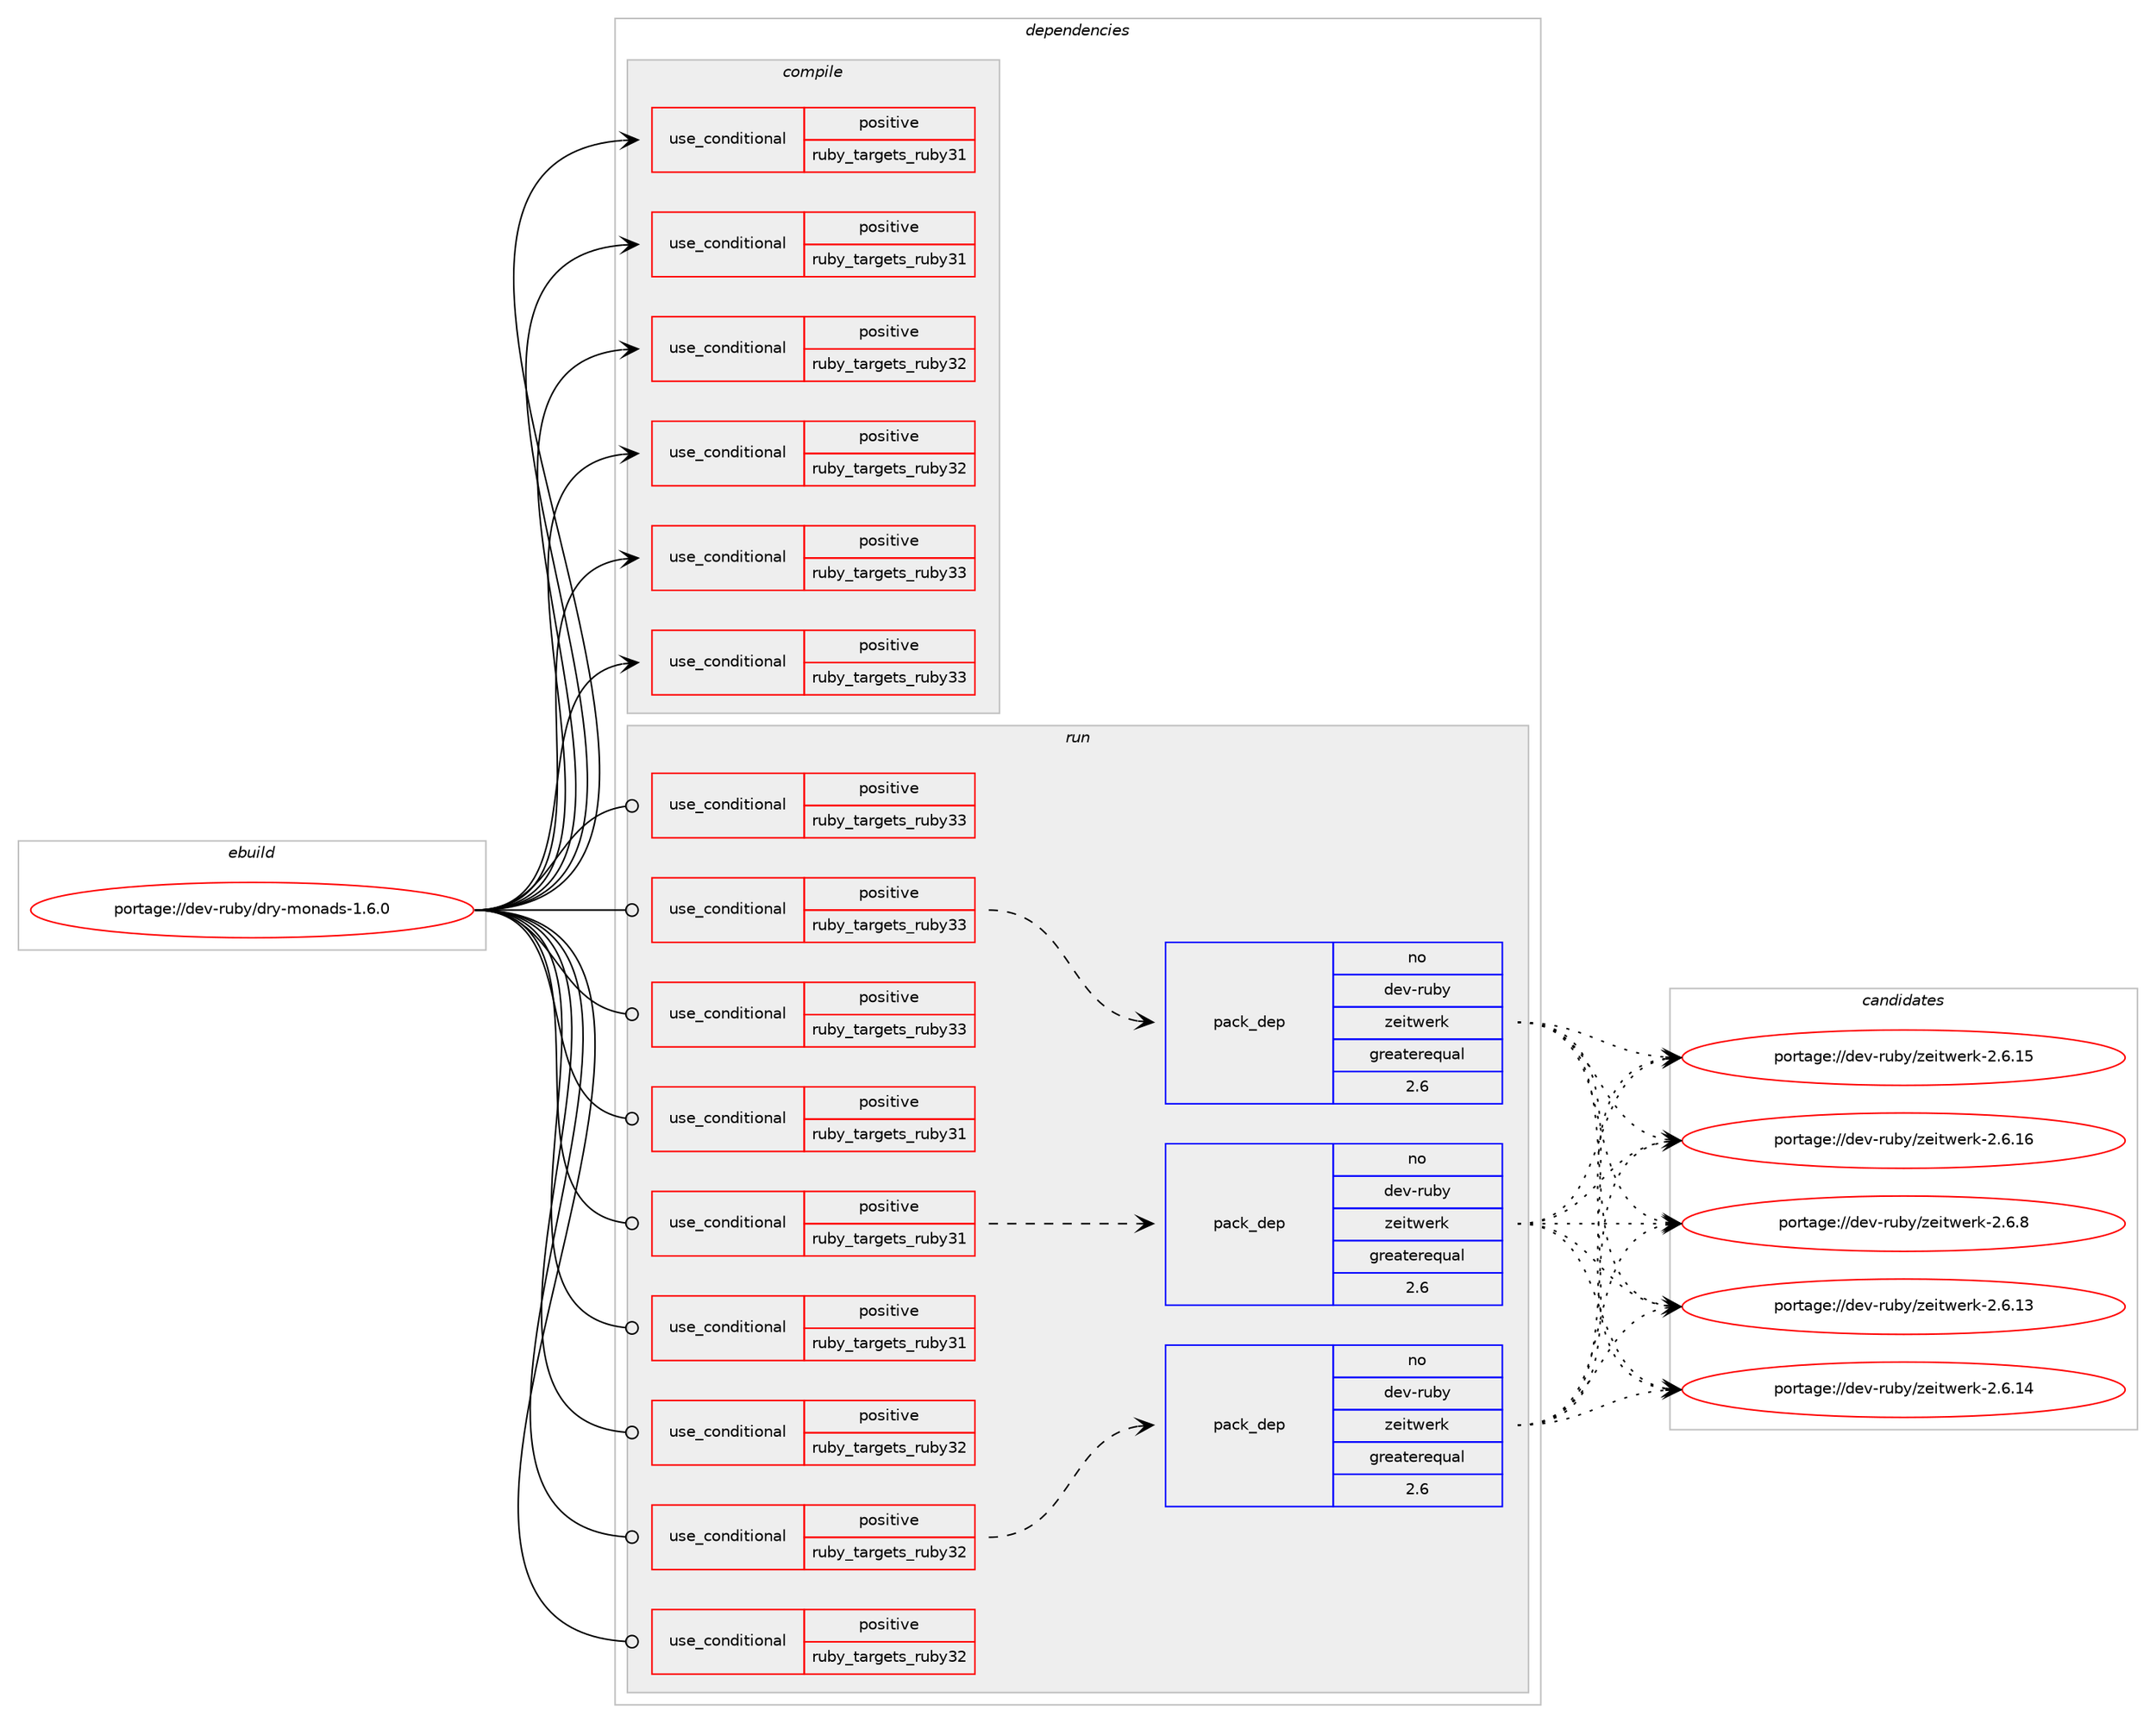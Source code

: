 digraph prolog {

# *************
# Graph options
# *************

newrank=true;
concentrate=true;
compound=true;
graph [rankdir=LR,fontname=Helvetica,fontsize=10,ranksep=1.5];#, ranksep=2.5, nodesep=0.2];
edge  [arrowhead=vee];
node  [fontname=Helvetica,fontsize=10];

# **********
# The ebuild
# **********

subgraph cluster_leftcol {
color=gray;
rank=same;
label=<<i>ebuild</i>>;
id [label="portage://dev-ruby/dry-monads-1.6.0", color=red, width=4, href="../dev-ruby/dry-monads-1.6.0.svg"];
}

# ****************
# The dependencies
# ****************

subgraph cluster_midcol {
color=gray;
label=<<i>dependencies</i>>;
subgraph cluster_compile {
fillcolor="#eeeeee";
style=filled;
label=<<i>compile</i>>;
subgraph cond45648 {
dependency92657 [label=<<TABLE BORDER="0" CELLBORDER="1" CELLSPACING="0" CELLPADDING="4"><TR><TD ROWSPAN="3" CELLPADDING="10">use_conditional</TD></TR><TR><TD>positive</TD></TR><TR><TD>ruby_targets_ruby31</TD></TR></TABLE>>, shape=none, color=red];
# *** BEGIN UNKNOWN DEPENDENCY TYPE (TODO) ***
# dependency92657 -> package_dependency(portage://dev-ruby/dry-monads-1.6.0,install,no,dev-lang,ruby,none,[,,],[slot(3.1)],[])
# *** END UNKNOWN DEPENDENCY TYPE (TODO) ***

}
id:e -> dependency92657:w [weight=20,style="solid",arrowhead="vee"];
subgraph cond45649 {
dependency92658 [label=<<TABLE BORDER="0" CELLBORDER="1" CELLSPACING="0" CELLPADDING="4"><TR><TD ROWSPAN="3" CELLPADDING="10">use_conditional</TD></TR><TR><TD>positive</TD></TR><TR><TD>ruby_targets_ruby31</TD></TR></TABLE>>, shape=none, color=red];
# *** BEGIN UNKNOWN DEPENDENCY TYPE (TODO) ***
# dependency92658 -> package_dependency(portage://dev-ruby/dry-monads-1.6.0,install,no,virtual,rubygems,none,[,,],[],[use(enable(ruby_targets_ruby31),negative)])
# *** END UNKNOWN DEPENDENCY TYPE (TODO) ***

}
id:e -> dependency92658:w [weight=20,style="solid",arrowhead="vee"];
subgraph cond45650 {
dependency92659 [label=<<TABLE BORDER="0" CELLBORDER="1" CELLSPACING="0" CELLPADDING="4"><TR><TD ROWSPAN="3" CELLPADDING="10">use_conditional</TD></TR><TR><TD>positive</TD></TR><TR><TD>ruby_targets_ruby32</TD></TR></TABLE>>, shape=none, color=red];
# *** BEGIN UNKNOWN DEPENDENCY TYPE (TODO) ***
# dependency92659 -> package_dependency(portage://dev-ruby/dry-monads-1.6.0,install,no,dev-lang,ruby,none,[,,],[slot(3.2)],[])
# *** END UNKNOWN DEPENDENCY TYPE (TODO) ***

}
id:e -> dependency92659:w [weight=20,style="solid",arrowhead="vee"];
subgraph cond45651 {
dependency92660 [label=<<TABLE BORDER="0" CELLBORDER="1" CELLSPACING="0" CELLPADDING="4"><TR><TD ROWSPAN="3" CELLPADDING="10">use_conditional</TD></TR><TR><TD>positive</TD></TR><TR><TD>ruby_targets_ruby32</TD></TR></TABLE>>, shape=none, color=red];
# *** BEGIN UNKNOWN DEPENDENCY TYPE (TODO) ***
# dependency92660 -> package_dependency(portage://dev-ruby/dry-monads-1.6.0,install,no,virtual,rubygems,none,[,,],[],[use(enable(ruby_targets_ruby32),negative)])
# *** END UNKNOWN DEPENDENCY TYPE (TODO) ***

}
id:e -> dependency92660:w [weight=20,style="solid",arrowhead="vee"];
subgraph cond45652 {
dependency92661 [label=<<TABLE BORDER="0" CELLBORDER="1" CELLSPACING="0" CELLPADDING="4"><TR><TD ROWSPAN="3" CELLPADDING="10">use_conditional</TD></TR><TR><TD>positive</TD></TR><TR><TD>ruby_targets_ruby33</TD></TR></TABLE>>, shape=none, color=red];
# *** BEGIN UNKNOWN DEPENDENCY TYPE (TODO) ***
# dependency92661 -> package_dependency(portage://dev-ruby/dry-monads-1.6.0,install,no,dev-lang,ruby,none,[,,],[slot(3.3)],[])
# *** END UNKNOWN DEPENDENCY TYPE (TODO) ***

}
id:e -> dependency92661:w [weight=20,style="solid",arrowhead="vee"];
subgraph cond45653 {
dependency92662 [label=<<TABLE BORDER="0" CELLBORDER="1" CELLSPACING="0" CELLPADDING="4"><TR><TD ROWSPAN="3" CELLPADDING="10">use_conditional</TD></TR><TR><TD>positive</TD></TR><TR><TD>ruby_targets_ruby33</TD></TR></TABLE>>, shape=none, color=red];
# *** BEGIN UNKNOWN DEPENDENCY TYPE (TODO) ***
# dependency92662 -> package_dependency(portage://dev-ruby/dry-monads-1.6.0,install,no,virtual,rubygems,none,[,,],[],[use(enable(ruby_targets_ruby33),negative)])
# *** END UNKNOWN DEPENDENCY TYPE (TODO) ***

}
id:e -> dependency92662:w [weight=20,style="solid",arrowhead="vee"];
}
subgraph cluster_compileandrun {
fillcolor="#eeeeee";
style=filled;
label=<<i>compile and run</i>>;
}
subgraph cluster_run {
fillcolor="#eeeeee";
style=filled;
label=<<i>run</i>>;
subgraph cond45654 {
dependency92663 [label=<<TABLE BORDER="0" CELLBORDER="1" CELLSPACING="0" CELLPADDING="4"><TR><TD ROWSPAN="3" CELLPADDING="10">use_conditional</TD></TR><TR><TD>positive</TD></TR><TR><TD>ruby_targets_ruby31</TD></TR></TABLE>>, shape=none, color=red];
# *** BEGIN UNKNOWN DEPENDENCY TYPE (TODO) ***
# dependency92663 -> package_dependency(portage://dev-ruby/dry-monads-1.6.0,run,no,dev-lang,ruby,none,[,,],[slot(3.1)],[])
# *** END UNKNOWN DEPENDENCY TYPE (TODO) ***

}
id:e -> dependency92663:w [weight=20,style="solid",arrowhead="odot"];
subgraph cond45655 {
dependency92664 [label=<<TABLE BORDER="0" CELLBORDER="1" CELLSPACING="0" CELLPADDING="4"><TR><TD ROWSPAN="3" CELLPADDING="10">use_conditional</TD></TR><TR><TD>positive</TD></TR><TR><TD>ruby_targets_ruby31</TD></TR></TABLE>>, shape=none, color=red];
# *** BEGIN UNKNOWN DEPENDENCY TYPE (TODO) ***
# dependency92664 -> package_dependency(portage://dev-ruby/dry-monads-1.6.0,run,no,dev-ruby,concurrent-ruby,none,[,,],[slot(1)],[use(enable(ruby_targets_ruby31),negative)])
# *** END UNKNOWN DEPENDENCY TYPE (TODO) ***

# *** BEGIN UNKNOWN DEPENDENCY TYPE (TODO) ***
# dependency92664 -> package_dependency(portage://dev-ruby/dry-monads-1.6.0,run,no,dev-ruby,dry-core,none,[,,],[slot(1)],[use(enable(ruby_targets_ruby31),negative)])
# *** END UNKNOWN DEPENDENCY TYPE (TODO) ***

subgraph pack45744 {
dependency92665 [label=<<TABLE BORDER="0" CELLBORDER="1" CELLSPACING="0" CELLPADDING="4" WIDTH="220"><TR><TD ROWSPAN="6" CELLPADDING="30">pack_dep</TD></TR><TR><TD WIDTH="110">no</TD></TR><TR><TD>dev-ruby</TD></TR><TR><TD>zeitwerk</TD></TR><TR><TD>greaterequal</TD></TR><TR><TD>2.6</TD></TR></TABLE>>, shape=none, color=blue];
}
dependency92664:e -> dependency92665:w [weight=20,style="dashed",arrowhead="vee"];
}
id:e -> dependency92664:w [weight=20,style="solid",arrowhead="odot"];
subgraph cond45656 {
dependency92666 [label=<<TABLE BORDER="0" CELLBORDER="1" CELLSPACING="0" CELLPADDING="4"><TR><TD ROWSPAN="3" CELLPADDING="10">use_conditional</TD></TR><TR><TD>positive</TD></TR><TR><TD>ruby_targets_ruby31</TD></TR></TABLE>>, shape=none, color=red];
# *** BEGIN UNKNOWN DEPENDENCY TYPE (TODO) ***
# dependency92666 -> package_dependency(portage://dev-ruby/dry-monads-1.6.0,run,no,virtual,rubygems,none,[,,],[],[use(enable(ruby_targets_ruby31),negative)])
# *** END UNKNOWN DEPENDENCY TYPE (TODO) ***

}
id:e -> dependency92666:w [weight=20,style="solid",arrowhead="odot"];
subgraph cond45657 {
dependency92667 [label=<<TABLE BORDER="0" CELLBORDER="1" CELLSPACING="0" CELLPADDING="4"><TR><TD ROWSPAN="3" CELLPADDING="10">use_conditional</TD></TR><TR><TD>positive</TD></TR><TR><TD>ruby_targets_ruby32</TD></TR></TABLE>>, shape=none, color=red];
# *** BEGIN UNKNOWN DEPENDENCY TYPE (TODO) ***
# dependency92667 -> package_dependency(portage://dev-ruby/dry-monads-1.6.0,run,no,dev-lang,ruby,none,[,,],[slot(3.2)],[])
# *** END UNKNOWN DEPENDENCY TYPE (TODO) ***

}
id:e -> dependency92667:w [weight=20,style="solid",arrowhead="odot"];
subgraph cond45658 {
dependency92668 [label=<<TABLE BORDER="0" CELLBORDER="1" CELLSPACING="0" CELLPADDING="4"><TR><TD ROWSPAN="3" CELLPADDING="10">use_conditional</TD></TR><TR><TD>positive</TD></TR><TR><TD>ruby_targets_ruby32</TD></TR></TABLE>>, shape=none, color=red];
# *** BEGIN UNKNOWN DEPENDENCY TYPE (TODO) ***
# dependency92668 -> package_dependency(portage://dev-ruby/dry-monads-1.6.0,run,no,dev-ruby,concurrent-ruby,none,[,,],[slot(1)],[use(enable(ruby_targets_ruby32),negative)])
# *** END UNKNOWN DEPENDENCY TYPE (TODO) ***

# *** BEGIN UNKNOWN DEPENDENCY TYPE (TODO) ***
# dependency92668 -> package_dependency(portage://dev-ruby/dry-monads-1.6.0,run,no,dev-ruby,dry-core,none,[,,],[slot(1)],[use(enable(ruby_targets_ruby32),negative)])
# *** END UNKNOWN DEPENDENCY TYPE (TODO) ***

subgraph pack45745 {
dependency92669 [label=<<TABLE BORDER="0" CELLBORDER="1" CELLSPACING="0" CELLPADDING="4" WIDTH="220"><TR><TD ROWSPAN="6" CELLPADDING="30">pack_dep</TD></TR><TR><TD WIDTH="110">no</TD></TR><TR><TD>dev-ruby</TD></TR><TR><TD>zeitwerk</TD></TR><TR><TD>greaterequal</TD></TR><TR><TD>2.6</TD></TR></TABLE>>, shape=none, color=blue];
}
dependency92668:e -> dependency92669:w [weight=20,style="dashed",arrowhead="vee"];
}
id:e -> dependency92668:w [weight=20,style="solid",arrowhead="odot"];
subgraph cond45659 {
dependency92670 [label=<<TABLE BORDER="0" CELLBORDER="1" CELLSPACING="0" CELLPADDING="4"><TR><TD ROWSPAN="3" CELLPADDING="10">use_conditional</TD></TR><TR><TD>positive</TD></TR><TR><TD>ruby_targets_ruby32</TD></TR></TABLE>>, shape=none, color=red];
# *** BEGIN UNKNOWN DEPENDENCY TYPE (TODO) ***
# dependency92670 -> package_dependency(portage://dev-ruby/dry-monads-1.6.0,run,no,virtual,rubygems,none,[,,],[],[use(enable(ruby_targets_ruby32),negative)])
# *** END UNKNOWN DEPENDENCY TYPE (TODO) ***

}
id:e -> dependency92670:w [weight=20,style="solid",arrowhead="odot"];
subgraph cond45660 {
dependency92671 [label=<<TABLE BORDER="0" CELLBORDER="1" CELLSPACING="0" CELLPADDING="4"><TR><TD ROWSPAN="3" CELLPADDING="10">use_conditional</TD></TR><TR><TD>positive</TD></TR><TR><TD>ruby_targets_ruby33</TD></TR></TABLE>>, shape=none, color=red];
# *** BEGIN UNKNOWN DEPENDENCY TYPE (TODO) ***
# dependency92671 -> package_dependency(portage://dev-ruby/dry-monads-1.6.0,run,no,dev-lang,ruby,none,[,,],[slot(3.3)],[])
# *** END UNKNOWN DEPENDENCY TYPE (TODO) ***

}
id:e -> dependency92671:w [weight=20,style="solid",arrowhead="odot"];
subgraph cond45661 {
dependency92672 [label=<<TABLE BORDER="0" CELLBORDER="1" CELLSPACING="0" CELLPADDING="4"><TR><TD ROWSPAN="3" CELLPADDING="10">use_conditional</TD></TR><TR><TD>positive</TD></TR><TR><TD>ruby_targets_ruby33</TD></TR></TABLE>>, shape=none, color=red];
# *** BEGIN UNKNOWN DEPENDENCY TYPE (TODO) ***
# dependency92672 -> package_dependency(portage://dev-ruby/dry-monads-1.6.0,run,no,dev-ruby,concurrent-ruby,none,[,,],[slot(1)],[use(enable(ruby_targets_ruby33),negative)])
# *** END UNKNOWN DEPENDENCY TYPE (TODO) ***

# *** BEGIN UNKNOWN DEPENDENCY TYPE (TODO) ***
# dependency92672 -> package_dependency(portage://dev-ruby/dry-monads-1.6.0,run,no,dev-ruby,dry-core,none,[,,],[slot(1)],[use(enable(ruby_targets_ruby33),negative)])
# *** END UNKNOWN DEPENDENCY TYPE (TODO) ***

subgraph pack45746 {
dependency92673 [label=<<TABLE BORDER="0" CELLBORDER="1" CELLSPACING="0" CELLPADDING="4" WIDTH="220"><TR><TD ROWSPAN="6" CELLPADDING="30">pack_dep</TD></TR><TR><TD WIDTH="110">no</TD></TR><TR><TD>dev-ruby</TD></TR><TR><TD>zeitwerk</TD></TR><TR><TD>greaterequal</TD></TR><TR><TD>2.6</TD></TR></TABLE>>, shape=none, color=blue];
}
dependency92672:e -> dependency92673:w [weight=20,style="dashed",arrowhead="vee"];
}
id:e -> dependency92672:w [weight=20,style="solid",arrowhead="odot"];
subgraph cond45662 {
dependency92674 [label=<<TABLE BORDER="0" CELLBORDER="1" CELLSPACING="0" CELLPADDING="4"><TR><TD ROWSPAN="3" CELLPADDING="10">use_conditional</TD></TR><TR><TD>positive</TD></TR><TR><TD>ruby_targets_ruby33</TD></TR></TABLE>>, shape=none, color=red];
# *** BEGIN UNKNOWN DEPENDENCY TYPE (TODO) ***
# dependency92674 -> package_dependency(portage://dev-ruby/dry-monads-1.6.0,run,no,virtual,rubygems,none,[,,],[],[use(enable(ruby_targets_ruby33),negative)])
# *** END UNKNOWN DEPENDENCY TYPE (TODO) ***

}
id:e -> dependency92674:w [weight=20,style="solid",arrowhead="odot"];
}
}

# **************
# The candidates
# **************

subgraph cluster_choices {
rank=same;
color=gray;
label=<<i>candidates</i>>;

subgraph choice45744 {
color=black;
nodesep=1;
choice10010111845114117981214712210110511611910111410745504654464951 [label="portage://dev-ruby/zeitwerk-2.6.13", color=red, width=4,href="../dev-ruby/zeitwerk-2.6.13.svg"];
choice10010111845114117981214712210110511611910111410745504654464952 [label="portage://dev-ruby/zeitwerk-2.6.14", color=red, width=4,href="../dev-ruby/zeitwerk-2.6.14.svg"];
choice10010111845114117981214712210110511611910111410745504654464953 [label="portage://dev-ruby/zeitwerk-2.6.15", color=red, width=4,href="../dev-ruby/zeitwerk-2.6.15.svg"];
choice10010111845114117981214712210110511611910111410745504654464954 [label="portage://dev-ruby/zeitwerk-2.6.16", color=red, width=4,href="../dev-ruby/zeitwerk-2.6.16.svg"];
choice100101118451141179812147122101105116119101114107455046544656 [label="portage://dev-ruby/zeitwerk-2.6.8", color=red, width=4,href="../dev-ruby/zeitwerk-2.6.8.svg"];
dependency92665:e -> choice10010111845114117981214712210110511611910111410745504654464951:w [style=dotted,weight="100"];
dependency92665:e -> choice10010111845114117981214712210110511611910111410745504654464952:w [style=dotted,weight="100"];
dependency92665:e -> choice10010111845114117981214712210110511611910111410745504654464953:w [style=dotted,weight="100"];
dependency92665:e -> choice10010111845114117981214712210110511611910111410745504654464954:w [style=dotted,weight="100"];
dependency92665:e -> choice100101118451141179812147122101105116119101114107455046544656:w [style=dotted,weight="100"];
}
subgraph choice45745 {
color=black;
nodesep=1;
choice10010111845114117981214712210110511611910111410745504654464951 [label="portage://dev-ruby/zeitwerk-2.6.13", color=red, width=4,href="../dev-ruby/zeitwerk-2.6.13.svg"];
choice10010111845114117981214712210110511611910111410745504654464952 [label="portage://dev-ruby/zeitwerk-2.6.14", color=red, width=4,href="../dev-ruby/zeitwerk-2.6.14.svg"];
choice10010111845114117981214712210110511611910111410745504654464953 [label="portage://dev-ruby/zeitwerk-2.6.15", color=red, width=4,href="../dev-ruby/zeitwerk-2.6.15.svg"];
choice10010111845114117981214712210110511611910111410745504654464954 [label="portage://dev-ruby/zeitwerk-2.6.16", color=red, width=4,href="../dev-ruby/zeitwerk-2.6.16.svg"];
choice100101118451141179812147122101105116119101114107455046544656 [label="portage://dev-ruby/zeitwerk-2.6.8", color=red, width=4,href="../dev-ruby/zeitwerk-2.6.8.svg"];
dependency92669:e -> choice10010111845114117981214712210110511611910111410745504654464951:w [style=dotted,weight="100"];
dependency92669:e -> choice10010111845114117981214712210110511611910111410745504654464952:w [style=dotted,weight="100"];
dependency92669:e -> choice10010111845114117981214712210110511611910111410745504654464953:w [style=dotted,weight="100"];
dependency92669:e -> choice10010111845114117981214712210110511611910111410745504654464954:w [style=dotted,weight="100"];
dependency92669:e -> choice100101118451141179812147122101105116119101114107455046544656:w [style=dotted,weight="100"];
}
subgraph choice45746 {
color=black;
nodesep=1;
choice10010111845114117981214712210110511611910111410745504654464951 [label="portage://dev-ruby/zeitwerk-2.6.13", color=red, width=4,href="../dev-ruby/zeitwerk-2.6.13.svg"];
choice10010111845114117981214712210110511611910111410745504654464952 [label="portage://dev-ruby/zeitwerk-2.6.14", color=red, width=4,href="../dev-ruby/zeitwerk-2.6.14.svg"];
choice10010111845114117981214712210110511611910111410745504654464953 [label="portage://dev-ruby/zeitwerk-2.6.15", color=red, width=4,href="../dev-ruby/zeitwerk-2.6.15.svg"];
choice10010111845114117981214712210110511611910111410745504654464954 [label="portage://dev-ruby/zeitwerk-2.6.16", color=red, width=4,href="../dev-ruby/zeitwerk-2.6.16.svg"];
choice100101118451141179812147122101105116119101114107455046544656 [label="portage://dev-ruby/zeitwerk-2.6.8", color=red, width=4,href="../dev-ruby/zeitwerk-2.6.8.svg"];
dependency92673:e -> choice10010111845114117981214712210110511611910111410745504654464951:w [style=dotted,weight="100"];
dependency92673:e -> choice10010111845114117981214712210110511611910111410745504654464952:w [style=dotted,weight="100"];
dependency92673:e -> choice10010111845114117981214712210110511611910111410745504654464953:w [style=dotted,weight="100"];
dependency92673:e -> choice10010111845114117981214712210110511611910111410745504654464954:w [style=dotted,weight="100"];
dependency92673:e -> choice100101118451141179812147122101105116119101114107455046544656:w [style=dotted,weight="100"];
}
}

}
